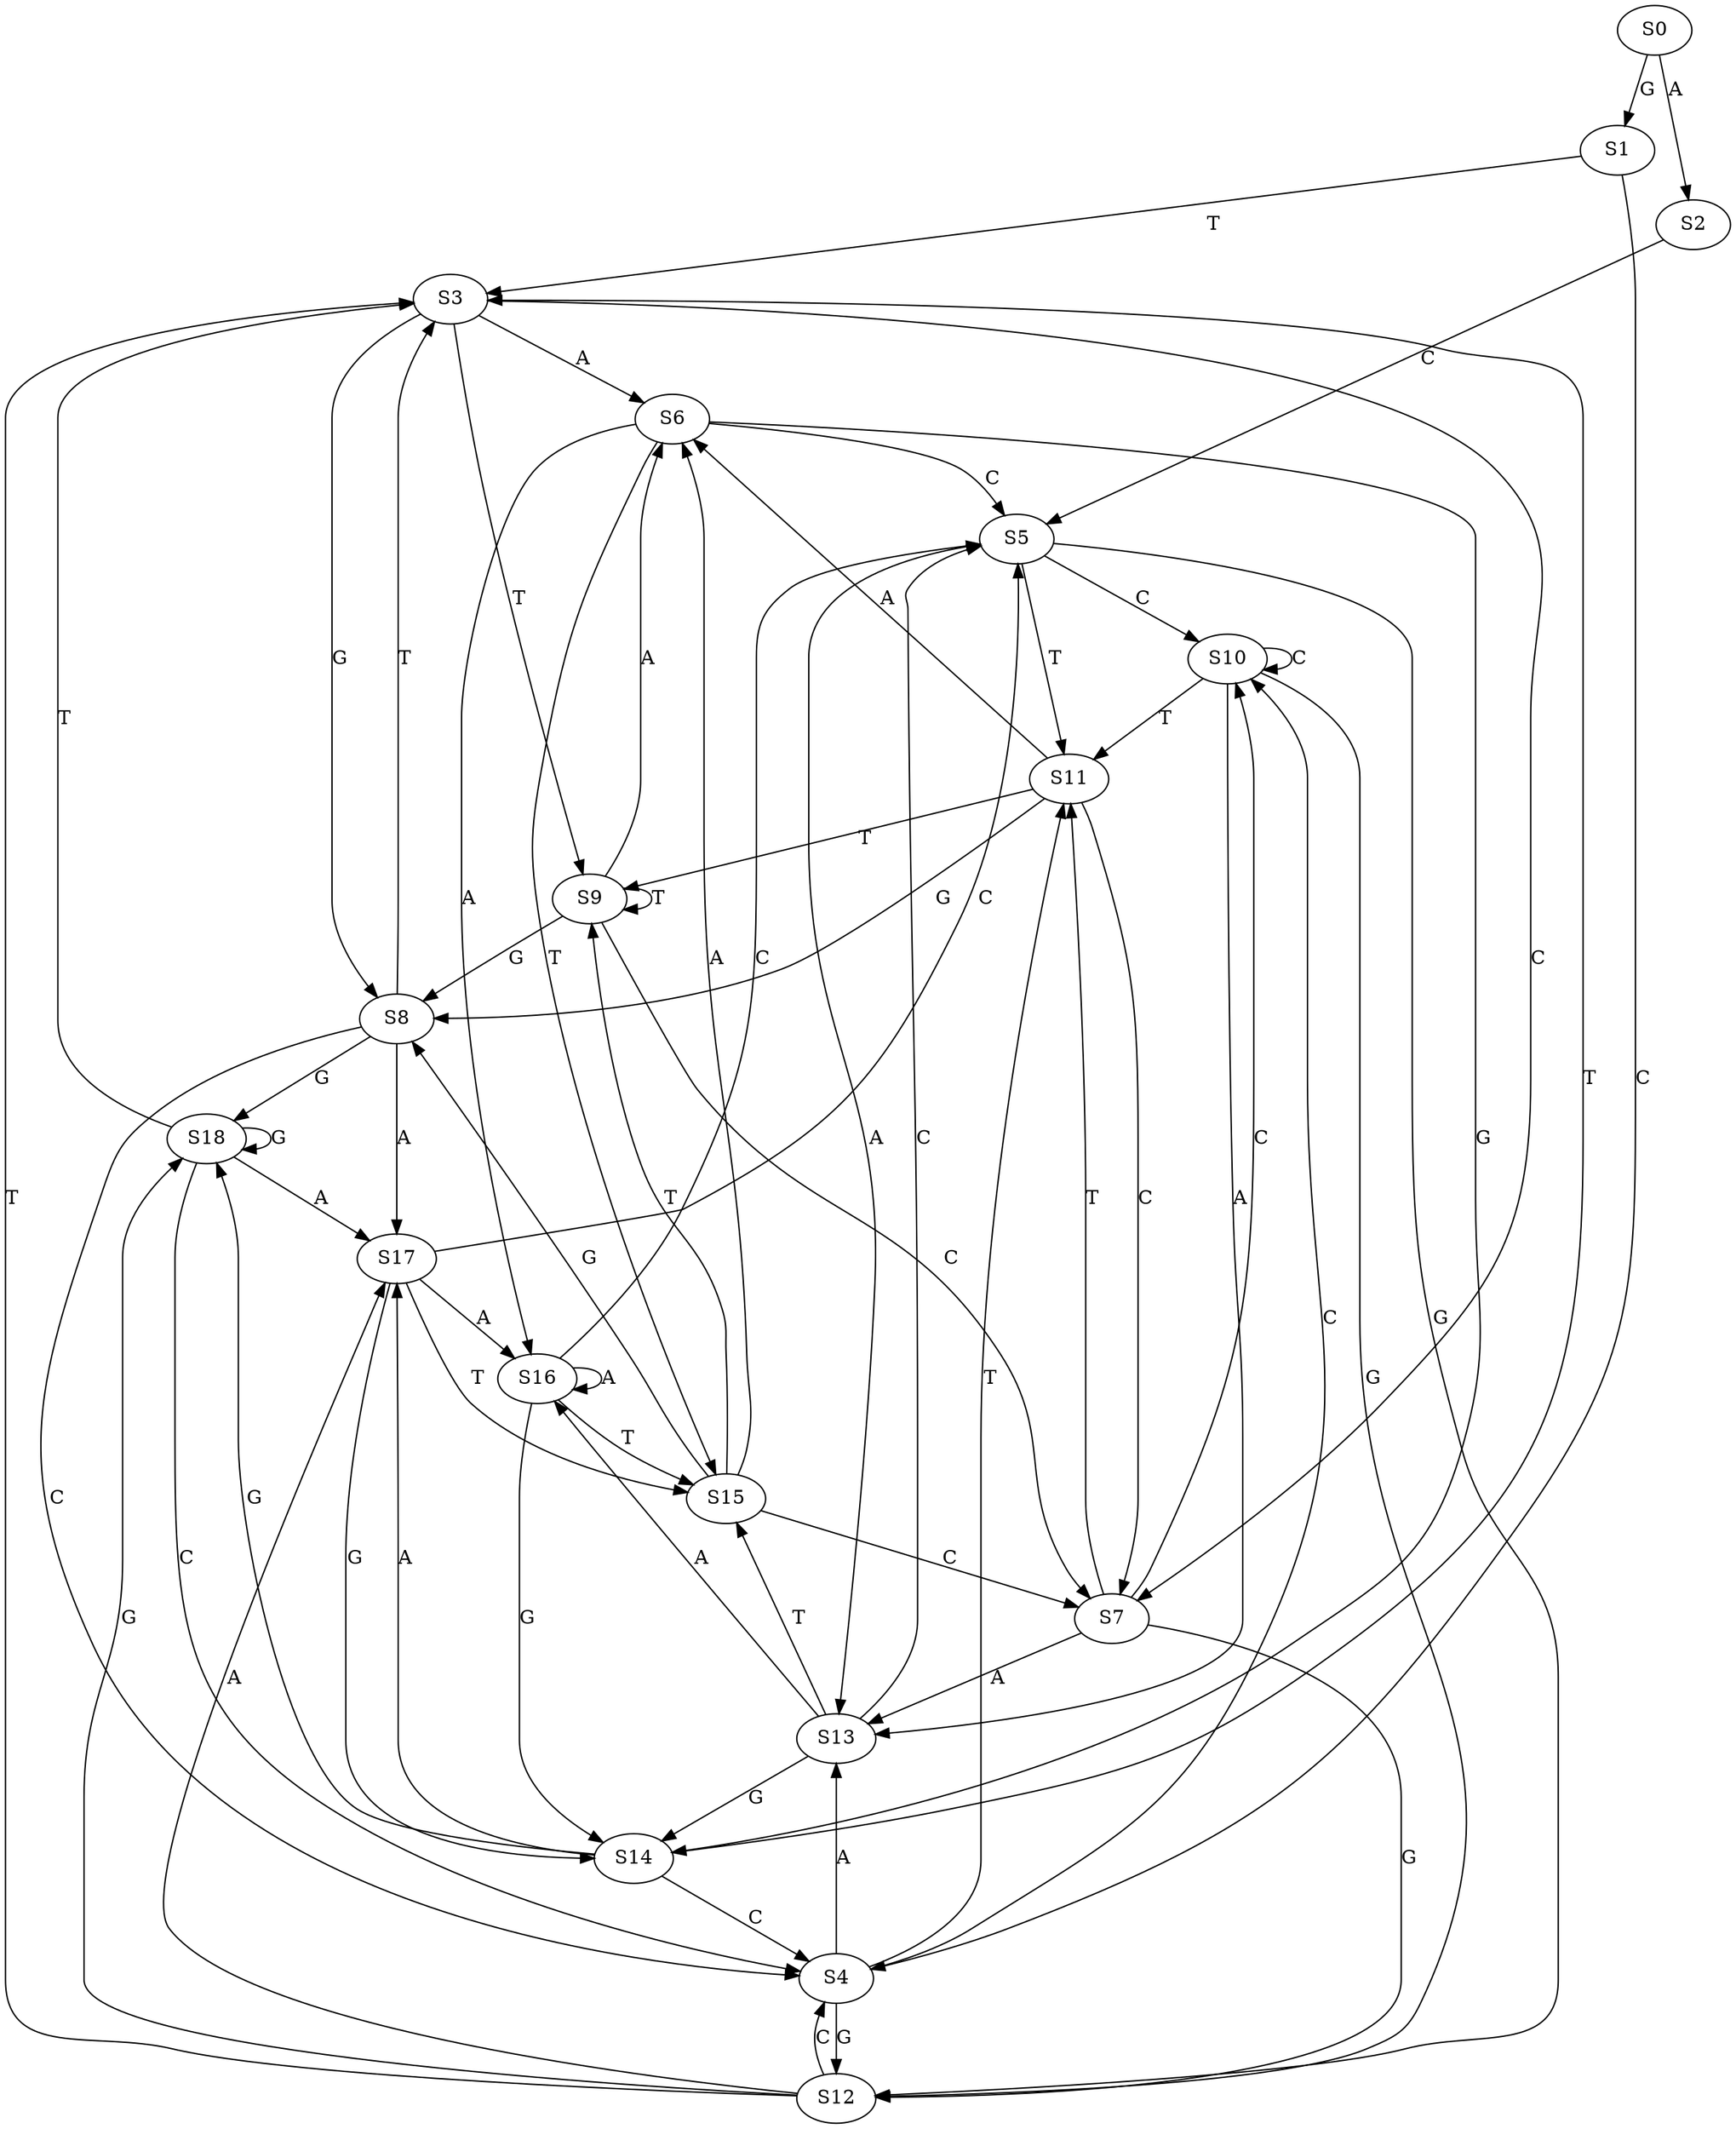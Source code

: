 strict digraph  {
	S0 -> S1 [ label = G ];
	S0 -> S2 [ label = A ];
	S1 -> S3 [ label = T ];
	S1 -> S4 [ label = C ];
	S2 -> S5 [ label = C ];
	S3 -> S6 [ label = A ];
	S3 -> S7 [ label = C ];
	S3 -> S8 [ label = G ];
	S3 -> S9 [ label = T ];
	S4 -> S10 [ label = C ];
	S4 -> S11 [ label = T ];
	S4 -> S12 [ label = G ];
	S4 -> S13 [ label = A ];
	S5 -> S12 [ label = G ];
	S5 -> S11 [ label = T ];
	S5 -> S10 [ label = C ];
	S5 -> S13 [ label = A ];
	S6 -> S14 [ label = G ];
	S6 -> S15 [ label = T ];
	S6 -> S16 [ label = A ];
	S6 -> S5 [ label = C ];
	S7 -> S13 [ label = A ];
	S7 -> S12 [ label = G ];
	S7 -> S10 [ label = C ];
	S7 -> S11 [ label = T ];
	S8 -> S4 [ label = C ];
	S8 -> S3 [ label = T ];
	S8 -> S17 [ label = A ];
	S8 -> S18 [ label = G ];
	S9 -> S7 [ label = C ];
	S9 -> S8 [ label = G ];
	S9 -> S9 [ label = T ];
	S9 -> S6 [ label = A ];
	S10 -> S12 [ label = G ];
	S10 -> S11 [ label = T ];
	S10 -> S10 [ label = C ];
	S10 -> S13 [ label = A ];
	S11 -> S7 [ label = C ];
	S11 -> S8 [ label = G ];
	S11 -> S9 [ label = T ];
	S11 -> S6 [ label = A ];
	S12 -> S18 [ label = G ];
	S12 -> S17 [ label = A ];
	S12 -> S3 [ label = T ];
	S12 -> S4 [ label = C ];
	S13 -> S16 [ label = A ];
	S13 -> S14 [ label = G ];
	S13 -> S5 [ label = C ];
	S13 -> S15 [ label = T ];
	S14 -> S18 [ label = G ];
	S14 -> S17 [ label = A ];
	S14 -> S3 [ label = T ];
	S14 -> S4 [ label = C ];
	S15 -> S8 [ label = G ];
	S15 -> S9 [ label = T ];
	S15 -> S7 [ label = C ];
	S15 -> S6 [ label = A ];
	S16 -> S14 [ label = G ];
	S16 -> S5 [ label = C ];
	S16 -> S16 [ label = A ];
	S16 -> S15 [ label = T ];
	S17 -> S14 [ label = G ];
	S17 -> S5 [ label = C ];
	S17 -> S16 [ label = A ];
	S17 -> S15 [ label = T ];
	S18 -> S3 [ label = T ];
	S18 -> S17 [ label = A ];
	S18 -> S4 [ label = C ];
	S18 -> S18 [ label = G ];
}
